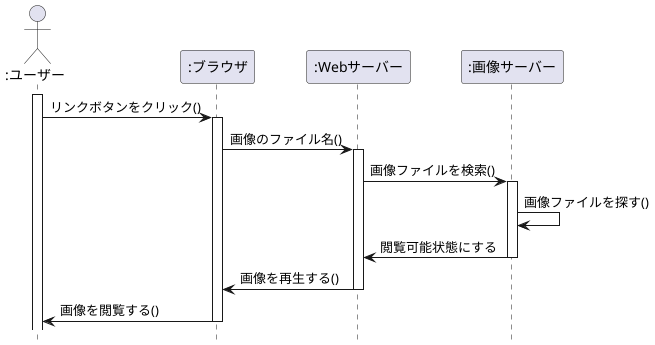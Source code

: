 @startuml 検索
hide footbox
actor ":ユーザー" as user
participant ":ブラウザ" as burauza
participant ":Webサーバー" as Webserver 
participant ":画像サーバー" as capu

activate user
user -> burauza:リンクボタンをクリック()
activate burauza
burauza -> Webserver:画像のファイル名()
activate Webserver
Webserver->capu:画像ファイルを検索()
activate capu
capu->capu:画像ファイルを探す()
capu->Webserver:閲覧可能状態にする
deactivate capu
Webserver->burauza:画像を再生する()
deactivate Webserver
burauza->user:画像を閲覧する()
deactivate burauza
@enduml